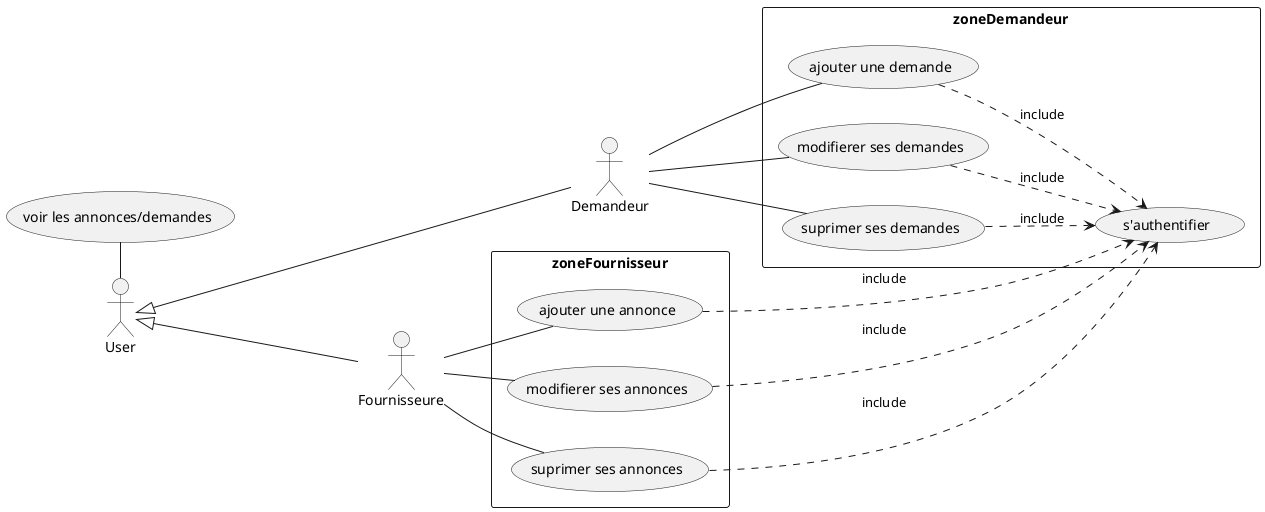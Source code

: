 @startuml useCase
left to right direction

actor "User" as fc0
actor "Demandeur" as fc1
actor "Fournisseure" as fc2

fc0 <|--- fc1
fc0 <|--- fc2

usecase "voir les annonces/demandes" as UC1
fc0 -left- UC1

rectangle zoneDemandeur {
    usecase "ajouter une demande" as DUC1
    usecase "modifierer ses demandes" as DUC2
    usecase "suprimer ses demandes" as DUC3

    (DUC1) ..> (s'authentifier) : include
    (DUC2) ..> (s'authentifier) : include
    (DUC3) ..> (s'authentifier) : include
}

rectangle zoneFournisseur {
    usecase "ajouter une annonce" as FUC1
    usecase "modifierer ses annonces" as FUC2
    usecase "suprimer ses annonces" as FUC3

    (FUC1) ...> (s'authentifier) : include
    (FUC2) ..> (s'authentifier) : include
    (FUC3) ..> (s'authentifier) : include
}

fc1 -- DUC1
fc1 -- DUC2
fc1 -- DUC3

fc2 -- FUC1
fc2 -- FUC2
fc2 -- FUC3

@enduml

